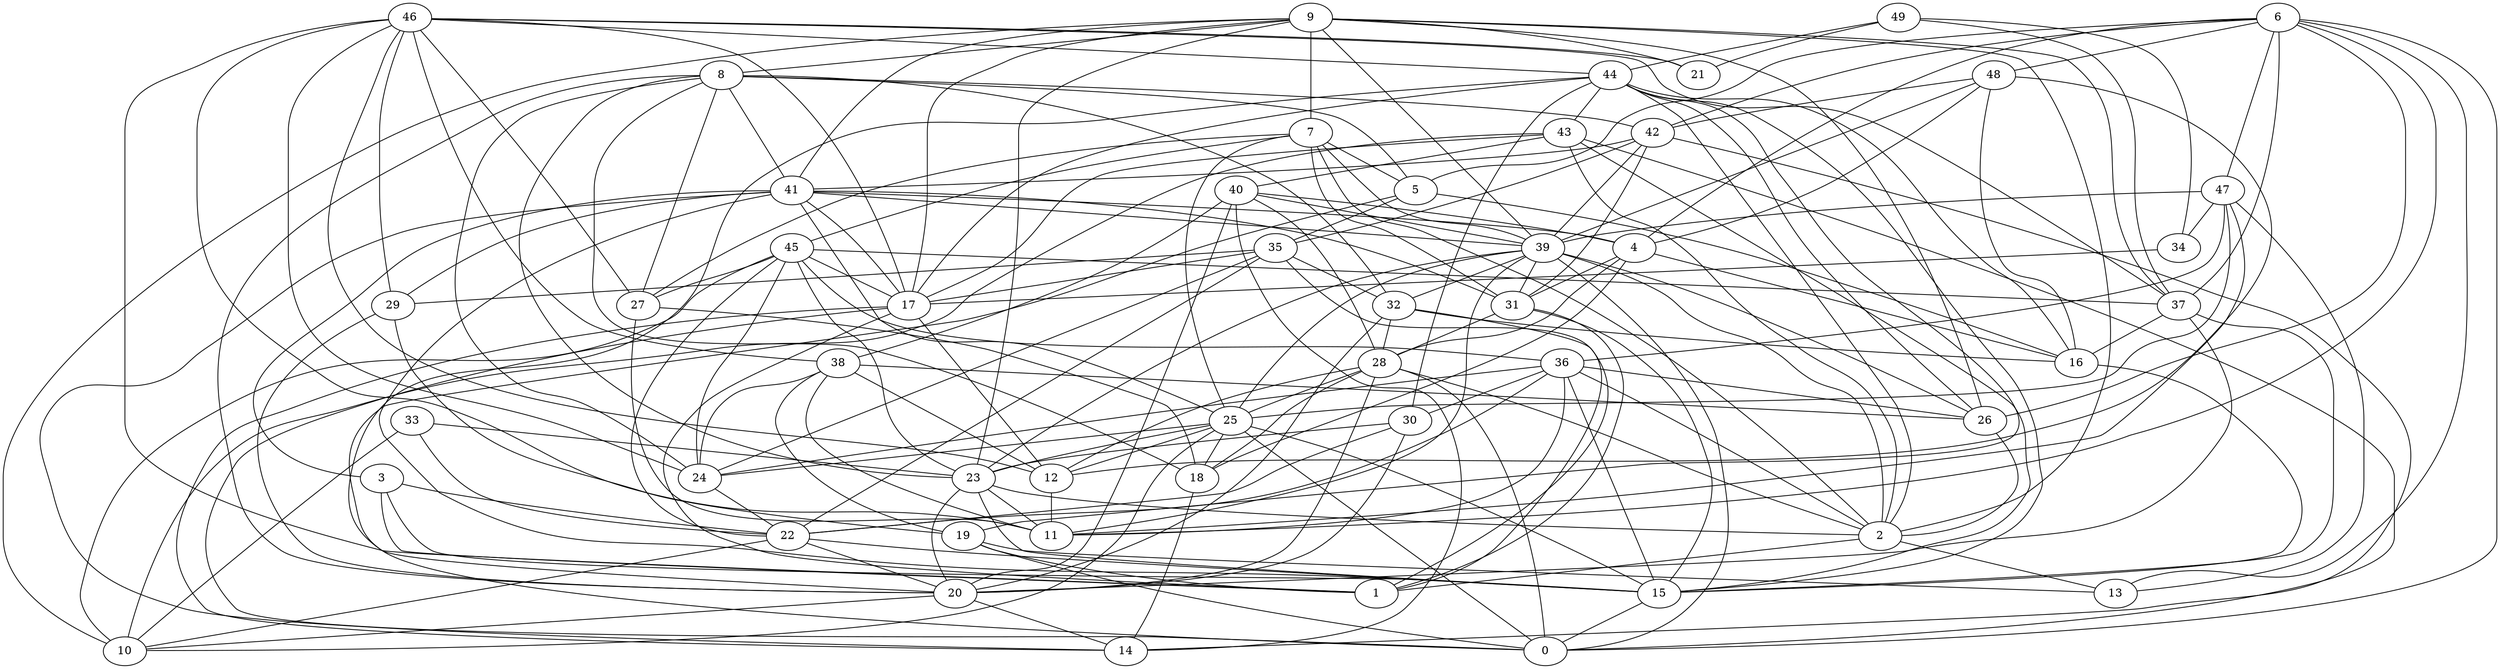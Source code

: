 digraph GG_graph {

subgraph G_graph {
edge [color = black]
"33" -> "23" [dir = none]
"43" -> "40" [dir = none]
"8" -> "27" [dir = none]
"48" -> "12" [dir = none]
"38" -> "24" [dir = none]
"31" -> "1" [dir = none]
"22" -> "20" [dir = none]
"29" -> "19" [dir = none]
"46" -> "44" [dir = none]
"46" -> "12" [dir = none]
"46" -> "27" [dir = none]
"46" -> "1" [dir = none]
"46" -> "11" [dir = none]
"46" -> "21" [dir = none]
"46" -> "24" [dir = none]
"9" -> "7" [dir = none]
"9" -> "2" [dir = none]
"9" -> "39" [dir = none]
"40" -> "4" [dir = none]
"40" -> "39" [dir = none]
"17" -> "0" [dir = none]
"36" -> "15" [dir = none]
"3" -> "22" [dir = none]
"45" -> "10" [dir = none]
"45" -> "24" [dir = none]
"6" -> "47" [dir = none]
"6" -> "26" [dir = none]
"6" -> "5" [dir = none]
"6" -> "37" [dir = none]
"6" -> "13" [dir = none]
"6" -> "0" [dir = none]
"39" -> "32" [dir = none]
"39" -> "23" [dir = none]
"39" -> "0" [dir = none]
"39" -> "25" [dir = none]
"23" -> "20" [dir = none]
"34" -> "17" [dir = none]
"28" -> "2" [dir = none]
"41" -> "15" [dir = none]
"41" -> "14" [dir = none]
"41" -> "39" [dir = none]
"42" -> "35" [dir = none]
"49" -> "37" [dir = none]
"25" -> "18" [dir = none]
"25" -> "24" [dir = none]
"35" -> "29" [dir = none]
"35" -> "24" [dir = none]
"44" -> "30" [dir = none]
"44" -> "16" [dir = none]
"26" -> "2" [dir = none]
"12" -> "11" [dir = none]
"8" -> "18" [dir = none]
"32" -> "28" [dir = none]
"35" -> "1" [dir = none]
"36" -> "26" [dir = none]
"31" -> "15" [dir = none]
"38" -> "26" [dir = none]
"8" -> "32" [dir = none]
"47" -> "13" [dir = none]
"28" -> "12" [dir = none]
"45" -> "27" [dir = none]
"8" -> "41" [dir = none]
"44" -> "20" [dir = none]
"25" -> "15" [dir = none]
"39" -> "31" [dir = none]
"37" -> "20" [dir = none]
"32" -> "20" [dir = none]
"42" -> "39" [dir = none]
"42" -> "14" [dir = none]
"8" -> "20" [dir = none]
"36" -> "11" [dir = none]
"25" -> "23" [dir = none]
"39" -> "26" [dir = none]
"31" -> "28" [dir = none]
"44" -> "26" [dir = none]
"48" -> "39" [dir = none]
"36" -> "2" [dir = none]
"38" -> "11" [dir = none]
"36" -> "24" [dir = none]
"30" -> "20" [dir = none]
"9" -> "21" [dir = none]
"24" -> "22" [dir = none]
"44" -> "17" [dir = none]
"8" -> "23" [dir = none]
"30" -> "23" [dir = none]
"22" -> "10" [dir = none]
"25" -> "10" [dir = none]
"44" -> "15" [dir = none]
"23" -> "2" [dir = none]
"49" -> "44" [dir = none]
"6" -> "48" [dir = none]
"42" -> "41" [dir = none]
"43" -> "17" [dir = none]
"25" -> "0" [dir = none]
"7" -> "2" [dir = none]
"36" -> "22" [dir = none]
"5" -> "16" [dir = none]
"41" -> "17" [dir = none]
"18" -> "14" [dir = none]
"46" -> "37" [dir = none]
"40" -> "38" [dir = none]
"9" -> "26" [dir = none]
"47" -> "36" [dir = none]
"8" -> "5" [dir = none]
"44" -> "2" [dir = none]
"7" -> "25" [dir = none]
"23" -> "11" [dir = none]
"20" -> "10" [dir = none]
"5" -> "0" [dir = none]
"40" -> "28" [dir = none]
"28" -> "18" [dir = none]
"8" -> "24" [dir = none]
"9" -> "17" [dir = none]
"42" -> "31" [dir = none]
"17" -> "12" [dir = none]
"47" -> "34" [dir = none]
"16" -> "15" [dir = none]
"6" -> "11" [dir = none]
"43" -> "10" [dir = none]
"46" -> "29" [dir = none]
"47" -> "39" [dir = none]
"19" -> "1" [dir = none]
"45" -> "17" [dir = none]
"49" -> "21" [dir = none]
"17" -> "1" [dir = none]
"2" -> "1" [dir = none]
"7" -> "5" [dir = none]
"28" -> "25" [dir = none]
"35" -> "17" [dir = none]
"43" -> "2" [dir = none]
"28" -> "20" [dir = none]
"22" -> "15" [dir = none]
"45" -> "36" [dir = none]
"15" -> "0" [dir = none]
"40" -> "20" [dir = none]
"4" -> "16" [dir = none]
"25" -> "12" [dir = none]
"29" -> "20" [dir = none]
"44" -> "43" [dir = none]
"7" -> "39" [dir = none]
"48" -> "42" [dir = none]
"35" -> "32" [dir = none]
"9" -> "37" [dir = none]
"48" -> "16" [dir = none]
"4" -> "31" [dir = none]
"36" -> "30" [dir = none]
"38" -> "19" [dir = none]
"41" -> "25" [dir = none]
"9" -> "10" [dir = none]
"37" -> "15" [dir = none]
"46" -> "38" [dir = none]
"32" -> "16" [dir = none]
"45" -> "23" [dir = none]
"19" -> "0" [dir = none]
"33" -> "10" [dir = none]
"7" -> "31" [dir = none]
"48" -> "4" [dir = none]
"4" -> "28" [dir = none]
"27" -> "18" [dir = none]
"6" -> "42" [dir = none]
"2" -> "13" [dir = none]
"43" -> "15" [dir = none]
"3" -> "1" [dir = none]
"19" -> "13" [dir = none]
"27" -> "11" [dir = none]
"9" -> "41" [dir = none]
"37" -> "16" [dir = none]
"39" -> "2" [dir = none]
"6" -> "4" [dir = none]
"41" -> "3" [dir = none]
"4" -> "18" [dir = none]
"44" -> "19" [dir = none]
"7" -> "27" [dir = none]
"32" -> "1" [dir = none]
"45" -> "22" [dir = none]
"49" -> "34" [dir = none]
"47" -> "11" [dir = none]
"9" -> "8" [dir = none]
"40" -> "14" [dir = none]
"17" -> "14" [dir = none]
"9" -> "23" [dir = none]
"38" -> "12" [dir = none]
"35" -> "22" [dir = none]
"5" -> "35" [dir = none]
"20" -> "14" [dir = none]
"3" -> "15" [dir = none]
"7" -> "45" [dir = none]
"45" -> "37" [dir = none]
"30" -> "22" [dir = none]
"8" -> "42" [dir = none]
"41" -> "31" [dir = none]
"39" -> "11" [dir = none]
"41" -> "29" [dir = none]
"41" -> "4" [dir = none]
"23" -> "15" [dir = none]
"33" -> "22" [dir = none]
"43" -> "0" [dir = none]
"47" -> "25" [dir = none]
"28" -> "0" [dir = none]
"46" -> "17" [dir = none]
}

}
